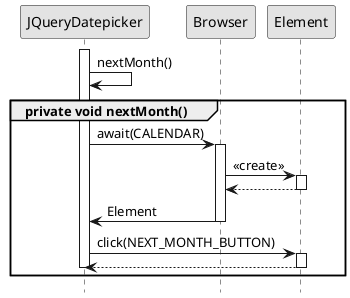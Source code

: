 @startuml

hide footbox
skinparam monochrome true
skinparam shadowing false

activate JQueryDatepicker

JQueryDatepicker -> JQueryDatepicker : nextMonth()

group private void nextMonth()

JQueryDatepicker -> Browser : await(CALENDAR)

activate Browser
Browser -> Element: <<create>>
activate Element
Element --> Browser
deactivate Element

Browser -> JQueryDatepicker : Element

deactivate Browser
JQueryDatepicker -> Element: click(NEXT_MONTH_BUTTON)
activate Element
Element --> JQueryDatepicker :
deactivate Element
deactivate JQueryDatepicker

end

@enduml

